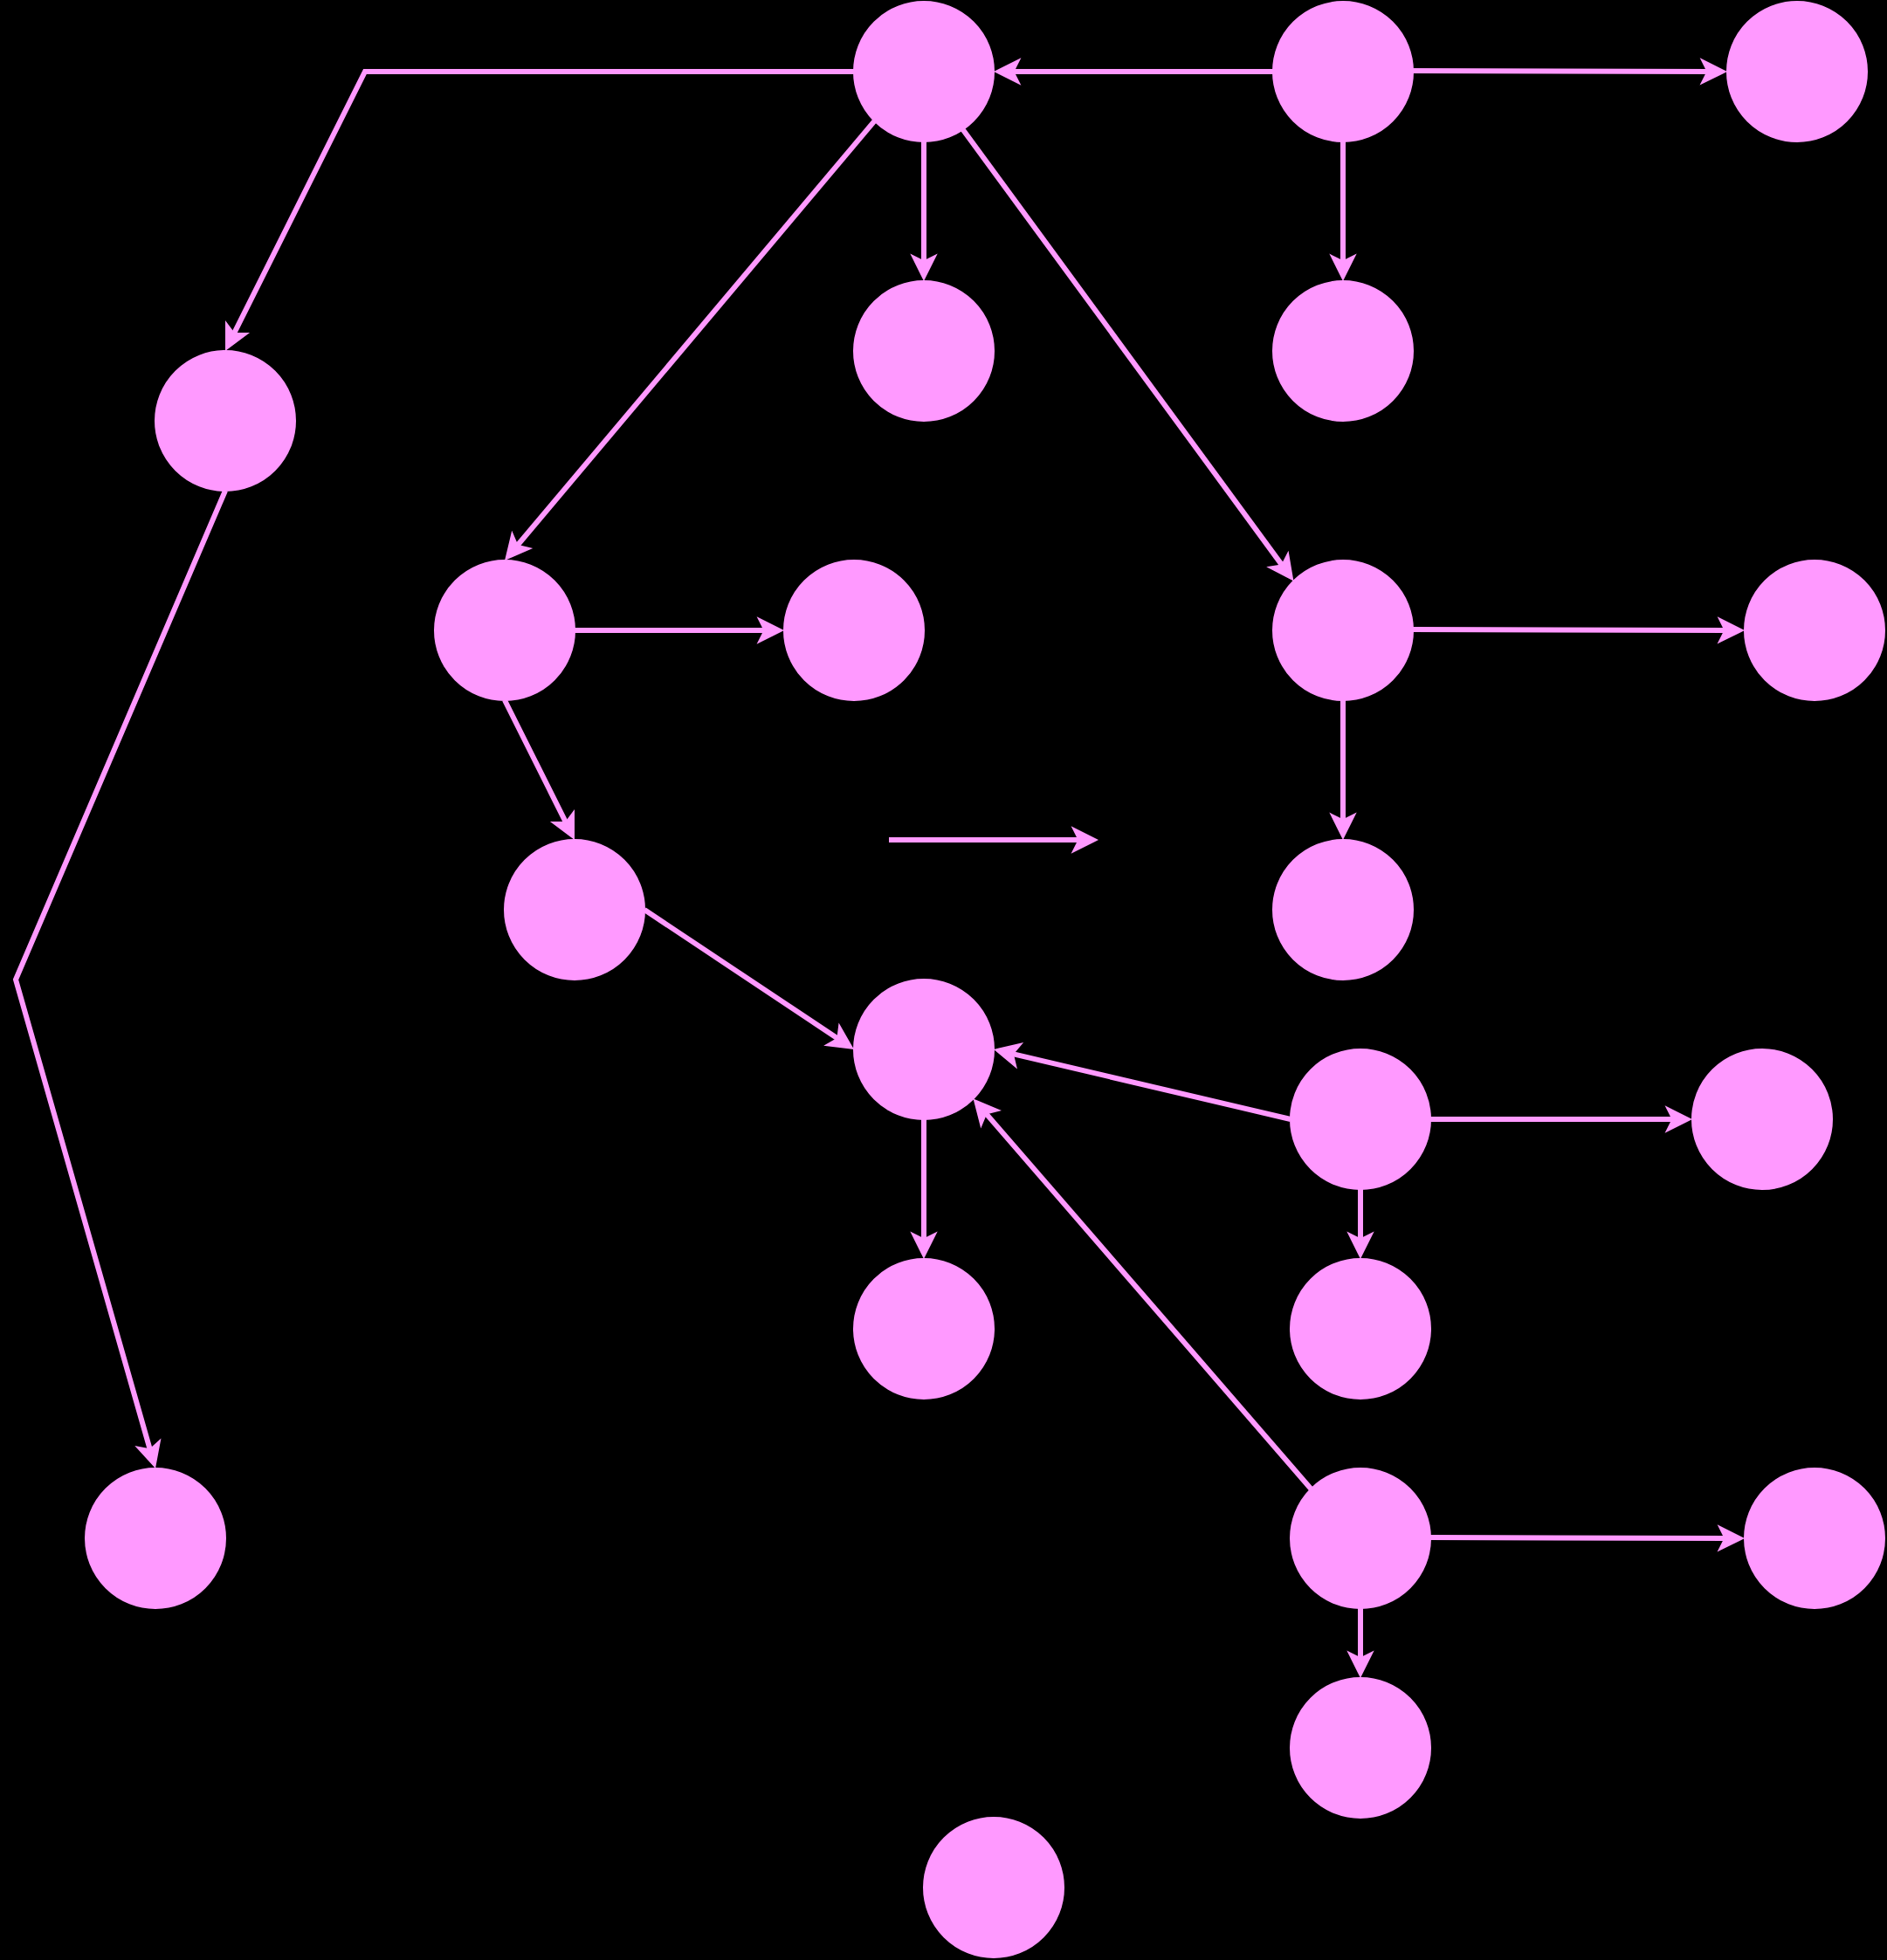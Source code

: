 <mxfile version="24.2.2" type="github">
  <diagram id="R2lEEEUBdFMjLlhIrx00" name="Page-1">
    <mxGraphModel dx="2758" dy="1130" grid="1" gridSize="10" guides="1" tooltips="1" connect="1" arrows="1" fold="1" page="1" pageScale="1" pageWidth="850" pageHeight="1100" background="#000000" math="0" shadow="0" extFonts="Permanent Marker^https://fonts.googleapis.com/css?family=Permanent+Marker">
      <root>
        <mxCell id="0" />
        <mxCell id="1" parent="0" />
        <mxCell id="4SjUEF4Vs4CtEPpjbndP-1" value="" style="ellipse;whiteSpace=wrap;html=1;aspect=fixed;strokeColor=#FF99FF;fillColor=#FF99FF;" vertex="1" parent="1">
          <mxGeometry x="160" y="80" width="80" height="80" as="geometry" />
        </mxCell>
        <mxCell id="4SjUEF4Vs4CtEPpjbndP-2" value="" style="ellipse;whiteSpace=wrap;html=1;aspect=fixed;strokeColor=#FF99FF;fillColor=#FF99FF;" vertex="1" parent="1">
          <mxGeometry x="660" y="80" width="80" height="80" as="geometry" />
        </mxCell>
        <mxCell id="4SjUEF4Vs4CtEPpjbndP-3" value="" style="ellipse;whiteSpace=wrap;html=1;aspect=fixed;strokeColor=#FF99FF;fillColor=#FF99FF;" vertex="1" parent="1">
          <mxGeometry x="400" y="80" width="80" height="80" as="geometry" />
        </mxCell>
        <mxCell id="4SjUEF4Vs4CtEPpjbndP-4" value="" style="ellipse;whiteSpace=wrap;html=1;aspect=fixed;strokeColor=#FF99FF;fillColor=#FF99FF;" vertex="1" parent="1">
          <mxGeometry x="400" y="240" width="80" height="80" as="geometry" />
        </mxCell>
        <mxCell id="4SjUEF4Vs4CtEPpjbndP-5" value="" style="endArrow=classic;html=1;rounded=0;strokeColor=#FF99FF;strokeWidth=3;entryX=0;entryY=0.5;entryDx=0;entryDy=0;" edge="1" parent="1" target="4SjUEF4Vs4CtEPpjbndP-2">
          <mxGeometry width="50" height="50" relative="1" as="geometry">
            <mxPoint x="470" y="119.5" as="sourcePoint" />
            <mxPoint x="590" y="119.5" as="targetPoint" />
          </mxGeometry>
        </mxCell>
        <mxCell id="4SjUEF4Vs4CtEPpjbndP-10" value="" style="endArrow=classic;html=1;rounded=0;strokeColor=#FF99FF;strokeWidth=3;exitX=0;exitY=0.5;exitDx=0;exitDy=0;" edge="1" parent="1" source="4SjUEF4Vs4CtEPpjbndP-3">
          <mxGeometry width="50" height="50" relative="1" as="geometry">
            <mxPoint x="420" y="160" as="sourcePoint" />
            <mxPoint x="240" y="120" as="targetPoint" />
            <Array as="points" />
          </mxGeometry>
        </mxCell>
        <mxCell id="4SjUEF4Vs4CtEPpjbndP-11" value="" style="endArrow=classic;html=1;rounded=0;strokeColor=#FF99FF;strokeWidth=3;" edge="1" parent="1">
          <mxGeometry width="50" height="50" relative="1" as="geometry">
            <mxPoint x="440" y="160" as="sourcePoint" />
            <mxPoint x="440" y="240" as="targetPoint" />
          </mxGeometry>
        </mxCell>
        <mxCell id="4SjUEF4Vs4CtEPpjbndP-12" value="" style="endArrow=classic;html=1;rounded=0;strokeColor=#FF99FF;strokeWidth=3;exitX=0.5;exitY=1;exitDx=0;exitDy=0;entryX=0.5;entryY=0;entryDx=0;entryDy=0;" edge="1" parent="1" source="4SjUEF4Vs4CtEPpjbndP-1" target="4SjUEF4Vs4CtEPpjbndP-14">
          <mxGeometry width="50" height="50" relative="1" as="geometry">
            <mxPoint x="120" y="300" as="sourcePoint" />
            <mxPoint x="80" y="280" as="targetPoint" />
          </mxGeometry>
        </mxCell>
        <mxCell id="4SjUEF4Vs4CtEPpjbndP-13" value="" style="endArrow=classic;html=1;rounded=0;strokeColor=#FF99FF;strokeWidth=3;entryX=0;entryY=0;entryDx=0;entryDy=0;" edge="1" parent="1" target="4SjUEF4Vs4CtEPpjbndP-23">
          <mxGeometry width="50" height="50" relative="1" as="geometry">
            <mxPoint x="220" y="150" as="sourcePoint" />
            <mxPoint x="400" y="400" as="targetPoint" />
          </mxGeometry>
        </mxCell>
        <mxCell id="4SjUEF4Vs4CtEPpjbndP-14" value="" style="ellipse;whiteSpace=wrap;html=1;aspect=fixed;strokeColor=#FF99FF;fillColor=#FF99FF;" vertex="1" parent="1">
          <mxGeometry x="160" y="240" width="80" height="80" as="geometry" />
        </mxCell>
        <mxCell id="4SjUEF4Vs4CtEPpjbndP-15" value="" style="ellipse;whiteSpace=wrap;html=1;aspect=fixed;strokeColor=#FF99FF;fillColor=#FF99FF;" vertex="1" parent="1">
          <mxGeometry x="-240" y="280" width="80" height="80" as="geometry" />
        </mxCell>
        <mxCell id="4SjUEF4Vs4CtEPpjbndP-16" value="" style="endArrow=classic;html=1;rounded=0;strokeColor=#FF99FF;strokeWidth=3;exitX=0;exitY=0.5;exitDx=0;exitDy=0;entryX=0.5;entryY=0;entryDx=0;entryDy=0;" edge="1" parent="1" source="4SjUEF4Vs4CtEPpjbndP-1" target="4SjUEF4Vs4CtEPpjbndP-15">
          <mxGeometry width="50" height="50" relative="1" as="geometry">
            <mxPoint x="-80" y="160" as="sourcePoint" />
            <mxPoint x="-130" y="200" as="targetPoint" />
            <Array as="points">
              <mxPoint x="-120" y="120" />
            </Array>
          </mxGeometry>
        </mxCell>
        <mxCell id="4SjUEF4Vs4CtEPpjbndP-17" value="" style="ellipse;whiteSpace=wrap;html=1;aspect=fixed;strokeColor=#FF99FF;fillColor=#FF99FF;" vertex="1" parent="1">
          <mxGeometry x="-80" y="400" width="80" height="80" as="geometry" />
        </mxCell>
        <mxCell id="4SjUEF4Vs4CtEPpjbndP-18" value="" style="endArrow=classic;html=1;rounded=0;strokeColor=#FF99FF;strokeWidth=3;entryX=0;entryY=0.5;entryDx=0;entryDy=0;" edge="1" parent="1" target="4SjUEF4Vs4CtEPpjbndP-24">
          <mxGeometry width="50" height="50" relative="1" as="geometry">
            <mxPoint x="480" y="439.5" as="sourcePoint" />
            <mxPoint x="600" y="439.5" as="targetPoint" />
          </mxGeometry>
        </mxCell>
        <mxCell id="4SjUEF4Vs4CtEPpjbndP-19" value="" style="endArrow=classic;html=1;rounded=0;strokeColor=#FF99FF;strokeWidth=3;exitX=0;exitY=1;exitDx=0;exitDy=0;entryX=0.5;entryY=0;entryDx=0;entryDy=0;" edge="1" parent="1" source="4SjUEF4Vs4CtEPpjbndP-1" target="4SjUEF4Vs4CtEPpjbndP-17">
          <mxGeometry width="50" height="50" relative="1" as="geometry">
            <mxPoint x="10" y="279" as="sourcePoint" />
            <mxPoint x="130" y="279" as="targetPoint" />
          </mxGeometry>
        </mxCell>
        <mxCell id="4SjUEF4Vs4CtEPpjbndP-20" value="" style="endArrow=classic;html=1;rounded=0;strokeColor=#FF99FF;strokeWidth=3;exitX=1;exitY=0.5;exitDx=0;exitDy=0;" edge="1" parent="1" source="4SjUEF4Vs4CtEPpjbndP-17">
          <mxGeometry width="50" height="50" relative="1" as="geometry">
            <mxPoint x="15" y="440" as="sourcePoint" />
            <mxPoint x="120" y="440" as="targetPoint" />
          </mxGeometry>
        </mxCell>
        <mxCell id="4SjUEF4Vs4CtEPpjbndP-21" value="" style="endArrow=classic;html=1;rounded=0;strokeColor=#FF99FF;strokeWidth=3;exitX=0.5;exitY=1;exitDx=0;exitDy=0;entryX=0.5;entryY=0;entryDx=0;entryDy=0;" edge="1" parent="1" source="4SjUEF4Vs4CtEPpjbndP-17" target="4SjUEF4Vs4CtEPpjbndP-27">
          <mxGeometry width="50" height="50" relative="1" as="geometry">
            <mxPoint x="160" y="540" as="sourcePoint" />
            <mxPoint x="280" y="540" as="targetPoint" />
          </mxGeometry>
        </mxCell>
        <mxCell id="4SjUEF4Vs4CtEPpjbndP-22" value="" style="endArrow=classic;html=1;rounded=0;strokeColor=#FF99FF;strokeWidth=3;exitX=0.5;exitY=1;exitDx=0;exitDy=0;entryX=0.5;entryY=0;entryDx=0;entryDy=0;" edge="1" parent="1" source="4SjUEF4Vs4CtEPpjbndP-23" target="4SjUEF4Vs4CtEPpjbndP-25">
          <mxGeometry width="50" height="50" relative="1" as="geometry">
            <mxPoint x="440" y="549" as="sourcePoint" />
            <mxPoint x="440" y="560" as="targetPoint" />
          </mxGeometry>
        </mxCell>
        <mxCell id="4SjUEF4Vs4CtEPpjbndP-23" value="" style="ellipse;whiteSpace=wrap;html=1;aspect=fixed;strokeColor=#FF99FF;fillColor=#FF99FF;" vertex="1" parent="1">
          <mxGeometry x="400" y="400" width="80" height="80" as="geometry" />
        </mxCell>
        <mxCell id="4SjUEF4Vs4CtEPpjbndP-24" value="" style="ellipse;whiteSpace=wrap;html=1;aspect=fixed;strokeColor=#FF99FF;fillColor=#FF99FF;" vertex="1" parent="1">
          <mxGeometry x="670" y="400" width="80" height="80" as="geometry" />
        </mxCell>
        <mxCell id="4SjUEF4Vs4CtEPpjbndP-25" value="" style="ellipse;whiteSpace=wrap;html=1;aspect=fixed;strokeColor=#FF99FF;fillColor=#FF99FF;" vertex="1" parent="1">
          <mxGeometry x="400" y="560" width="80" height="80" as="geometry" />
        </mxCell>
        <mxCell id="4SjUEF4Vs4CtEPpjbndP-26" value="" style="ellipse;whiteSpace=wrap;html=1;aspect=fixed;strokeColor=#FF99FF;fillColor=#FF99FF;" vertex="1" parent="1">
          <mxGeometry x="120" y="400" width="80" height="80" as="geometry" />
        </mxCell>
        <mxCell id="4SjUEF4Vs4CtEPpjbndP-27" value="" style="ellipse;whiteSpace=wrap;html=1;aspect=fixed;strokeColor=#FF99FF;fillColor=#FF99FF;" vertex="1" parent="1">
          <mxGeometry x="-40" y="560" width="80" height="80" as="geometry" />
        </mxCell>
        <mxCell id="4SjUEF4Vs4CtEPpjbndP-28" value="" style="endArrow=classic;html=1;rounded=0;strokeColor=#FF99FF;strokeWidth=3;exitX=0.5;exitY=1;exitDx=0;exitDy=0;entryX=0.5;entryY=0;entryDx=0;entryDy=0;" edge="1" parent="1" source="4SjUEF4Vs4CtEPpjbndP-15" target="4SjUEF4Vs4CtEPpjbndP-48">
          <mxGeometry width="50" height="50" relative="1" as="geometry">
            <mxPoint x="-350" y="550" as="sourcePoint" />
            <mxPoint x="-340" y="630" as="targetPoint" />
            <Array as="points">
              <mxPoint x="-320" y="640" />
            </Array>
          </mxGeometry>
        </mxCell>
        <mxCell id="4SjUEF4Vs4CtEPpjbndP-29" value="" style="endArrow=classic;html=1;rounded=0;strokeColor=#FF99FF;strokeWidth=3;entryX=0;entryY=0.5;entryDx=0;entryDy=0;exitX=1;exitY=0.5;exitDx=0;exitDy=0;" edge="1" parent="1" source="4SjUEF4Vs4CtEPpjbndP-35" target="4SjUEF4Vs4CtEPpjbndP-33">
          <mxGeometry width="50" height="50" relative="1" as="geometry">
            <mxPoint x="640" y="650" as="sourcePoint" />
            <mxPoint x="490" y="650" as="targetPoint" />
          </mxGeometry>
        </mxCell>
        <mxCell id="4SjUEF4Vs4CtEPpjbndP-30" value="" style="endArrow=classic;html=1;rounded=0;strokeColor=#FF99FF;strokeWidth=3;entryX=1;entryY=0.5;entryDx=0;entryDy=0;exitX=0;exitY=0.5;exitDx=0;exitDy=0;" edge="1" parent="1" source="4SjUEF4Vs4CtEPpjbndP-35" target="4SjUEF4Vs4CtEPpjbndP-34">
          <mxGeometry width="50" height="50" relative="1" as="geometry">
            <mxPoint x="190" y="570" as="sourcePoint" />
            <mxPoint x="310" y="570" as="targetPoint" />
          </mxGeometry>
        </mxCell>
        <mxCell id="4SjUEF4Vs4CtEPpjbndP-32" value="" style="endArrow=classic;html=1;rounded=0;strokeColor=#FF99FF;strokeWidth=3;entryX=0;entryY=0.5;entryDx=0;entryDy=0;exitX=1;exitY=0.5;exitDx=0;exitDy=0;" edge="1" parent="1" source="4SjUEF4Vs4CtEPpjbndP-27" target="4SjUEF4Vs4CtEPpjbndP-34">
          <mxGeometry width="50" height="50" relative="1" as="geometry">
            <mxPoint x="40" y="599.5" as="sourcePoint" />
            <mxPoint x="160" y="599.5" as="targetPoint" />
          </mxGeometry>
        </mxCell>
        <mxCell id="4SjUEF4Vs4CtEPpjbndP-33" value="" style="ellipse;whiteSpace=wrap;html=1;aspect=fixed;strokeColor=#FF99FF;fillColor=#FF99FF;" vertex="1" parent="1">
          <mxGeometry x="640" y="680" width="80" height="80" as="geometry" />
        </mxCell>
        <mxCell id="4SjUEF4Vs4CtEPpjbndP-34" value="" style="ellipse;whiteSpace=wrap;html=1;aspect=fixed;strokeColor=#FF99FF;fillColor=#FF99FF;" vertex="1" parent="1">
          <mxGeometry x="160" y="640" width="80" height="80" as="geometry" />
        </mxCell>
        <mxCell id="4SjUEF4Vs4CtEPpjbndP-35" value="" style="ellipse;whiteSpace=wrap;html=1;aspect=fixed;strokeColor=#FF99FF;fillColor=#FF99FF;" vertex="1" parent="1">
          <mxGeometry x="410" y="680" width="80" height="80" as="geometry" />
        </mxCell>
        <mxCell id="4SjUEF4Vs4CtEPpjbndP-36" value="" style="ellipse;whiteSpace=wrap;html=1;aspect=fixed;strokeColor=#FF99FF;fillColor=#FF99FF;" vertex="1" parent="1">
          <mxGeometry x="160" y="800" width="80" height="80" as="geometry" />
        </mxCell>
        <mxCell id="4SjUEF4Vs4CtEPpjbndP-37" value="" style="endArrow=classic;html=1;rounded=0;strokeColor=#FF99FF;strokeWidth=3;" edge="1" parent="1">
          <mxGeometry width="50" height="50" relative="1" as="geometry">
            <mxPoint x="180" y="560" as="sourcePoint" />
            <mxPoint x="300" y="560" as="targetPoint" />
          </mxGeometry>
        </mxCell>
        <mxCell id="4SjUEF4Vs4CtEPpjbndP-38" value="" style="endArrow=classic;html=1;rounded=0;strokeColor=#FF99FF;strokeWidth=3;exitX=0.5;exitY=1;exitDx=0;exitDy=0;entryX=0.5;entryY=0;entryDx=0;entryDy=0;" edge="1" parent="1" source="4SjUEF4Vs4CtEPpjbndP-44" target="4SjUEF4Vs4CtEPpjbndP-47">
          <mxGeometry width="50" height="50" relative="1" as="geometry">
            <mxPoint x="390" y="1050" as="sourcePoint" />
            <mxPoint x="450" y="1120" as="targetPoint" />
          </mxGeometry>
        </mxCell>
        <mxCell id="4SjUEF4Vs4CtEPpjbndP-39" value="" style="endArrow=classic;html=1;rounded=0;strokeColor=#FF99FF;strokeWidth=3;" edge="1" parent="1">
          <mxGeometry width="50" height="50" relative="1" as="geometry">
            <mxPoint x="490" y="959.5" as="sourcePoint" />
            <mxPoint x="670" y="960" as="targetPoint" />
          </mxGeometry>
        </mxCell>
        <mxCell id="4SjUEF4Vs4CtEPpjbndP-40" value="" style="endArrow=classic;html=1;rounded=0;strokeColor=#FF99FF;strokeWidth=3;entryX=0.5;entryY=0;entryDx=0;entryDy=0;exitX=0.5;exitY=1;exitDx=0;exitDy=0;" edge="1" parent="1" source="4SjUEF4Vs4CtEPpjbndP-35" target="4SjUEF4Vs4CtEPpjbndP-43">
          <mxGeometry width="50" height="50" relative="1" as="geometry">
            <mxPoint x="260" y="640" as="sourcePoint" />
            <mxPoint x="380" y="640" as="targetPoint" />
          </mxGeometry>
        </mxCell>
        <mxCell id="4SjUEF4Vs4CtEPpjbndP-41" value="" style="endArrow=classic;html=1;rounded=0;strokeColor=#FF99FF;strokeWidth=3;exitX=0;exitY=0;exitDx=0;exitDy=0;entryX=1;entryY=1;entryDx=0;entryDy=0;" edge="1" parent="1" source="4SjUEF4Vs4CtEPpjbndP-44" target="4SjUEF4Vs4CtEPpjbndP-34">
          <mxGeometry width="50" height="50" relative="1" as="geometry">
            <mxPoint x="230" y="780" as="sourcePoint" />
            <mxPoint x="350" y="780" as="targetPoint" />
          </mxGeometry>
        </mxCell>
        <mxCell id="4SjUEF4Vs4CtEPpjbndP-42" value="" style="endArrow=classic;html=1;rounded=0;strokeColor=#FF99FF;strokeWidth=3;exitX=0.5;exitY=1;exitDx=0;exitDy=0;entryX=0.5;entryY=0;entryDx=0;entryDy=0;" edge="1" parent="1" source="4SjUEF4Vs4CtEPpjbndP-34" target="4SjUEF4Vs4CtEPpjbndP-36">
          <mxGeometry width="50" height="50" relative="1" as="geometry">
            <mxPoint x="220" y="740" as="sourcePoint" />
            <mxPoint x="340" y="740" as="targetPoint" />
          </mxGeometry>
        </mxCell>
        <mxCell id="4SjUEF4Vs4CtEPpjbndP-43" value="" style="ellipse;whiteSpace=wrap;html=1;aspect=fixed;strokeColor=#FF99FF;fillColor=#FF99FF;" vertex="1" parent="1">
          <mxGeometry x="410" y="800" width="80" height="80" as="geometry" />
        </mxCell>
        <mxCell id="4SjUEF4Vs4CtEPpjbndP-44" value="" style="ellipse;whiteSpace=wrap;html=1;aspect=fixed;strokeColor=#FF99FF;fillColor=#FF99FF;" vertex="1" parent="1">
          <mxGeometry x="410" y="920" width="80" height="80" as="geometry" />
        </mxCell>
        <mxCell id="4SjUEF4Vs4CtEPpjbndP-45" value="" style="ellipse;whiteSpace=wrap;html=1;aspect=fixed;strokeColor=#FF99FF;fillColor=#FF99FF;" vertex="1" parent="1">
          <mxGeometry x="670" y="920" width="80" height="80" as="geometry" />
        </mxCell>
        <mxCell id="4SjUEF4Vs4CtEPpjbndP-47" value="" style="ellipse;whiteSpace=wrap;html=1;aspect=fixed;strokeColor=#FF99FF;fillColor=#FF99FF;" vertex="1" parent="1">
          <mxGeometry x="410" y="1040" width="80" height="80" as="geometry" />
        </mxCell>
        <mxCell id="4SjUEF4Vs4CtEPpjbndP-48" value="" style="ellipse;whiteSpace=wrap;html=1;aspect=fixed;strokeColor=#FF99FF;fillColor=#FF99FF;" vertex="1" parent="1">
          <mxGeometry x="-280" y="920" width="80" height="80" as="geometry" />
        </mxCell>
        <mxCell id="4SjUEF4Vs4CtEPpjbndP-50" value="" style="ellipse;whiteSpace=wrap;html=1;aspect=fixed;strokeColor=#FF99FF;fillColor=#FF99FF;" vertex="1" parent="1">
          <mxGeometry x="200" y="1120" width="80" height="80" as="geometry" />
        </mxCell>
      </root>
    </mxGraphModel>
  </diagram>
</mxfile>
